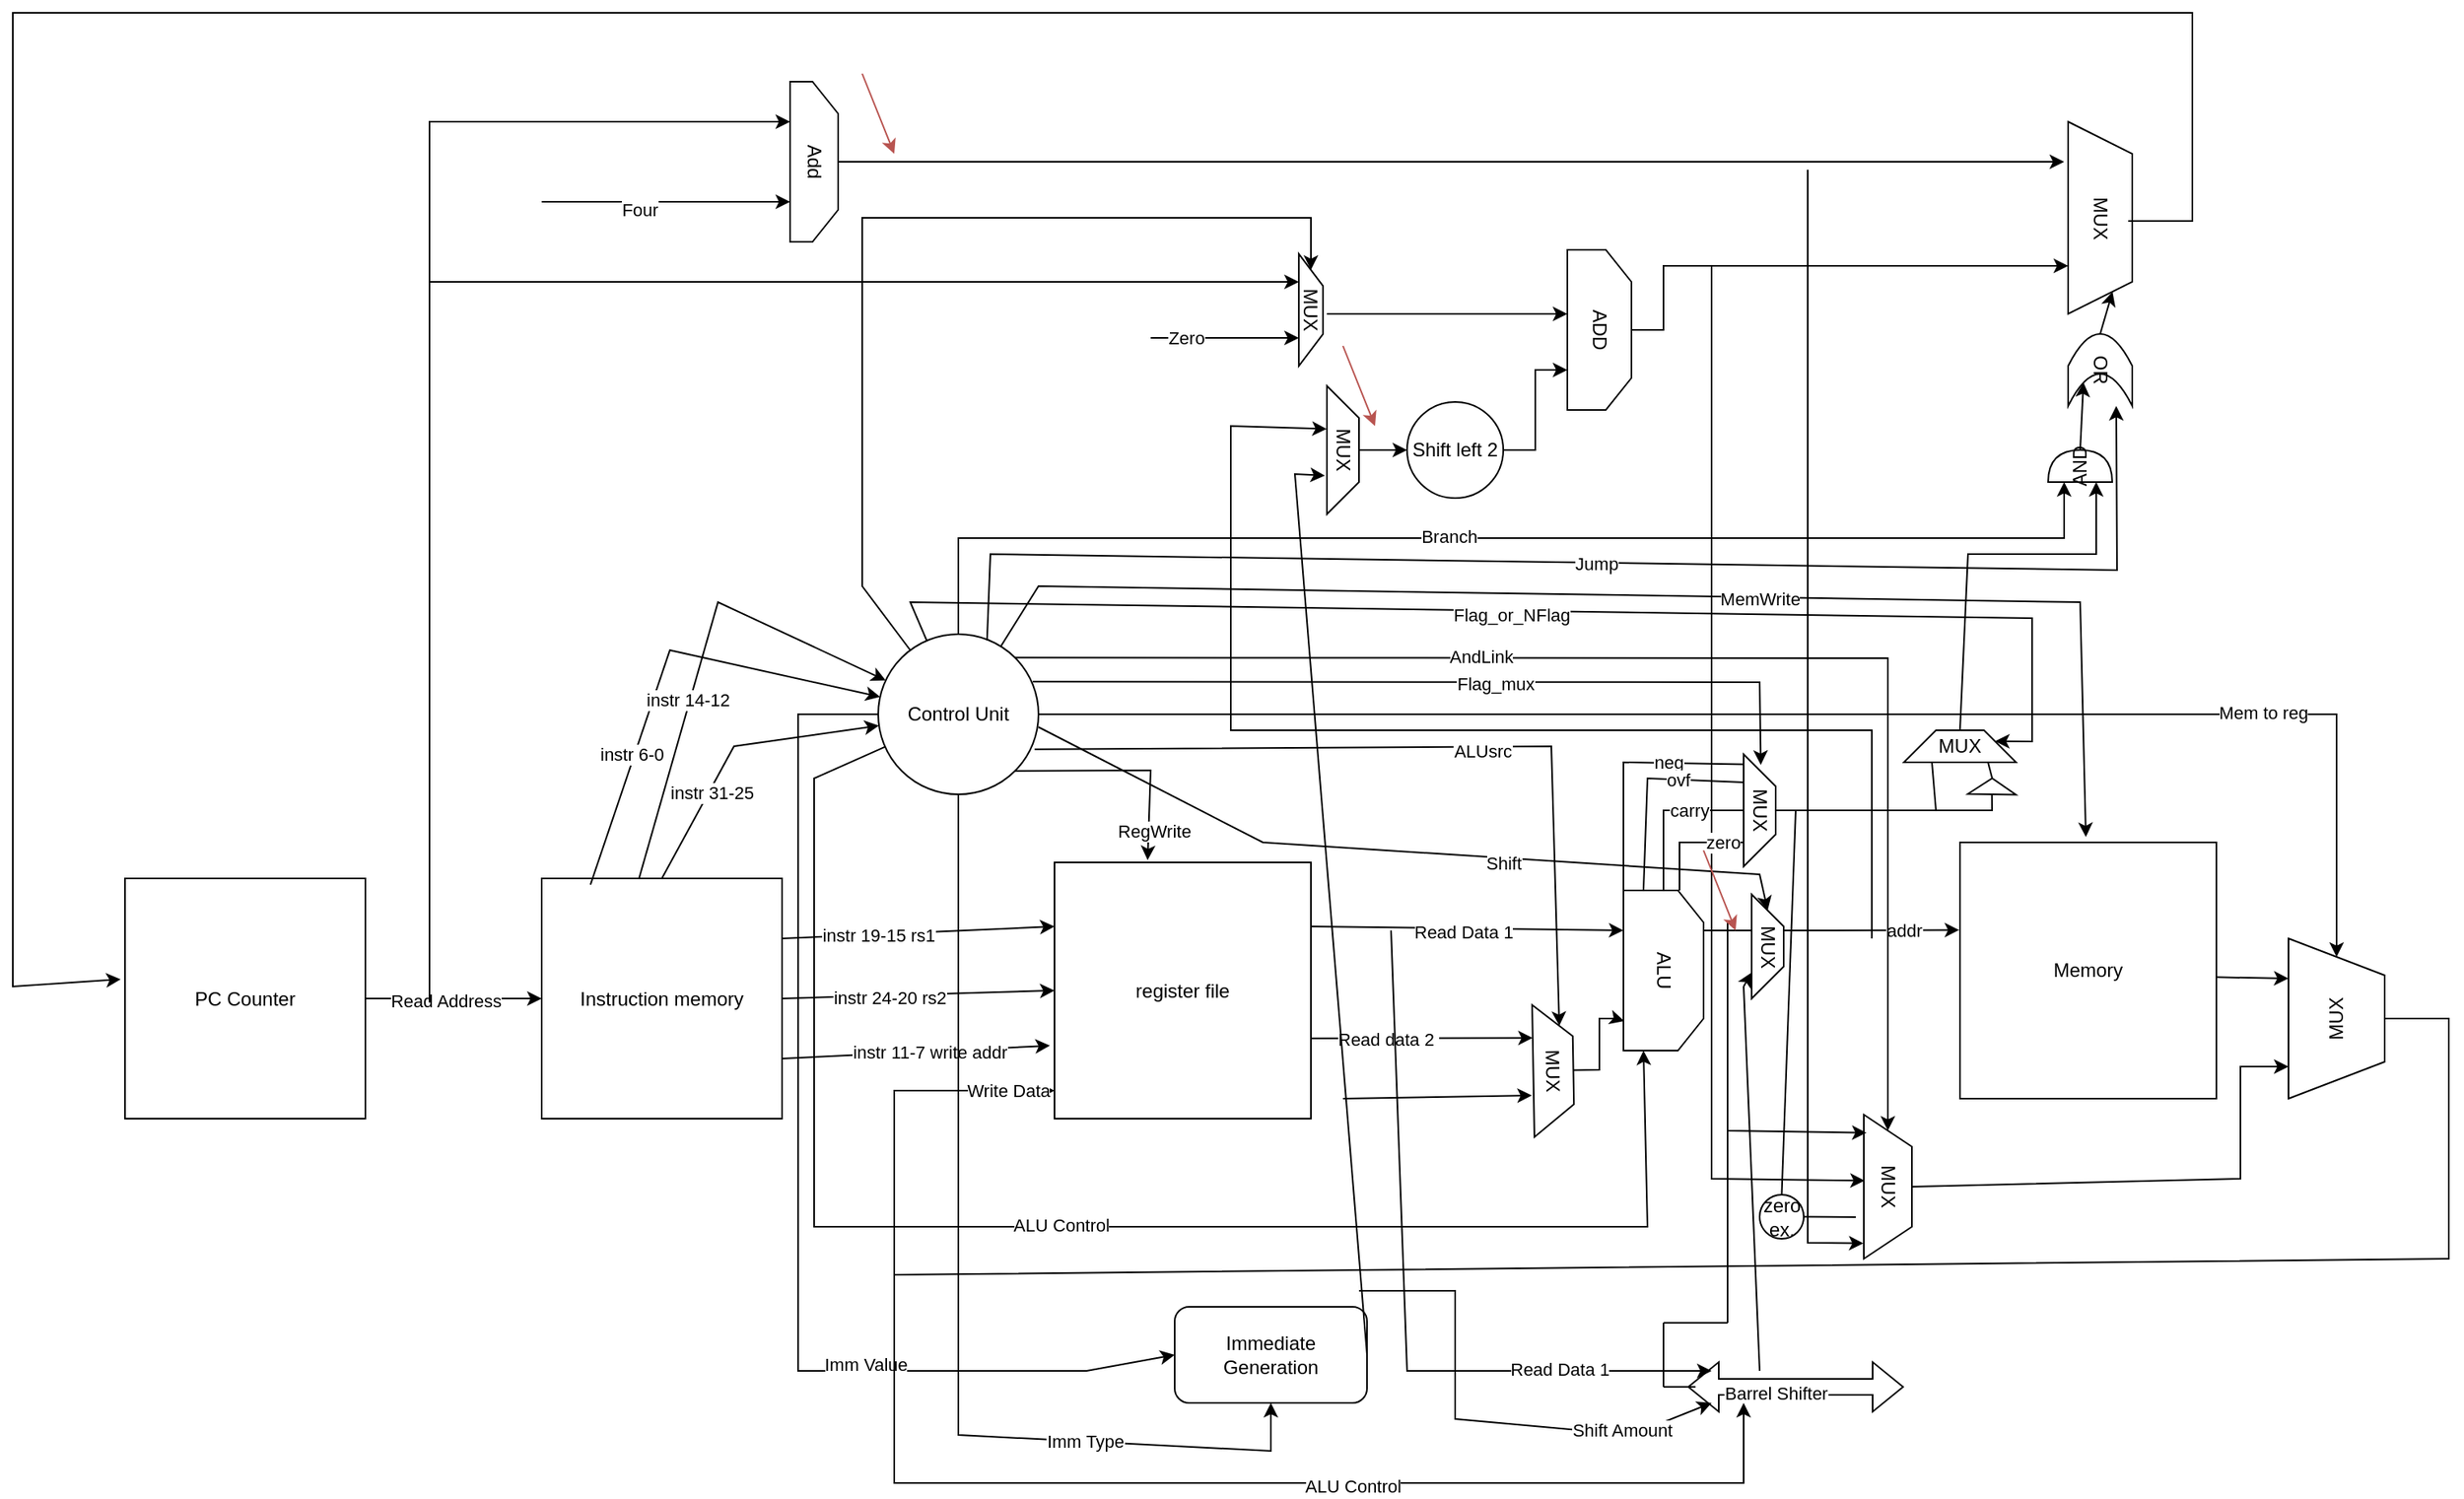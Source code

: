 <mxfile version="28.2.8">
  <diagram name="Page-1" id="te4aUZOEEPFze4JIi7ma">
    <mxGraphModel dx="2528" dy="2140" grid="1" gridSize="10" guides="1" tooltips="1" connect="1" arrows="1" fold="1" page="1" pageScale="1" pageWidth="850" pageHeight="1100" math="0" shadow="0">
      <root>
        <mxCell id="0" />
        <mxCell id="1" parent="0" />
        <mxCell id="s63nXcEosUA50-HRSg_n-1" value="register file" style="whiteSpace=wrap;html=1;aspect=fixed;" parent="1" vertex="1">
          <mxGeometry x="300" y="272.5" width="160" height="160" as="geometry" />
        </mxCell>
        <mxCell id="s63nXcEosUA50-HRSg_n-2" style="edgeStyle=orthogonalEdgeStyle;rounded=0;orthogonalLoop=1;jettySize=auto;html=1;exitX=1;exitY=0.5;exitDx=0;exitDy=0;entryX=0;entryY=0.5;entryDx=0;entryDy=0;" parent="1" source="s63nXcEosUA50-HRSg_n-4" target="s63nXcEosUA50-HRSg_n-14" edge="1">
          <mxGeometry relative="1" as="geometry" />
        </mxCell>
        <mxCell id="s63nXcEosUA50-HRSg_n-3" value="Read Address" style="edgeLabel;html=1;align=center;verticalAlign=middle;resizable=0;points=[];" parent="s63nXcEosUA50-HRSg_n-2" vertex="1" connectable="0">
          <mxGeometry x="-0.092" y="-1" relative="1" as="geometry">
            <mxPoint as="offset" />
          </mxGeometry>
        </mxCell>
        <mxCell id="s63nXcEosUA50-HRSg_n-4" value="PC Counter" style="whiteSpace=wrap;html=1;aspect=fixed;" parent="1" vertex="1">
          <mxGeometry x="-280" y="282.5" width="150" height="150" as="geometry" />
        </mxCell>
        <mxCell id="s63nXcEosUA50-HRSg_n-5" value="Memory" style="whiteSpace=wrap;html=1;aspect=fixed;" parent="1" vertex="1">
          <mxGeometry x="865" y="260" width="160" height="160" as="geometry" />
        </mxCell>
        <mxCell id="s63nXcEosUA50-HRSg_n-6" style="edgeStyle=orthogonalEdgeStyle;rounded=0;orthogonalLoop=1;jettySize=auto;html=1;entryX=-0.003;entryY=0.342;entryDx=0;entryDy=0;exitX=0.25;exitY=0;exitDx=0;exitDy=0;entryPerimeter=0;" parent="1" source="s63nXcEosUA50-HRSg_n-8" target="s63nXcEosUA50-HRSg_n-5" edge="1">
          <mxGeometry relative="1" as="geometry" />
        </mxCell>
        <mxCell id="s63nXcEosUA50-HRSg_n-7" value="addr" style="edgeLabel;html=1;align=center;verticalAlign=middle;resizable=0;points=[];" parent="s63nXcEosUA50-HRSg_n-6" vertex="1" connectable="0">
          <mxGeometry x="-0.025" y="-3" relative="1" as="geometry">
            <mxPoint x="47" y="-3" as="offset" />
          </mxGeometry>
        </mxCell>
        <mxCell id="s63nXcEosUA50-HRSg_n-8" value="ALU" style="shape=loopLimit;whiteSpace=wrap;html=1;rotation=90;" parent="1" vertex="1">
          <mxGeometry x="630" y="315" width="100" height="50" as="geometry" />
        </mxCell>
        <mxCell id="s63nXcEosUA50-HRSg_n-9" value="Immediate Generation" style="rounded=1;whiteSpace=wrap;html=1;" parent="1" vertex="1">
          <mxGeometry x="375" y="550" width="120" height="60" as="geometry" />
        </mxCell>
        <mxCell id="s63nXcEosUA50-HRSg_n-10" value="MUX" style="verticalLabelPosition=middle;verticalAlign=middle;html=1;shape=trapezoid;perimeter=trapezoidPerimeter;whiteSpace=wrap;size=0.23;arcSize=10;flipV=1;labelPosition=center;align=center;rotation=-90;" parent="1" vertex="1">
          <mxGeometry x="1050" y="340" width="100" height="60" as="geometry" />
        </mxCell>
        <mxCell id="s63nXcEosUA50-HRSg_n-11" value="" style="endArrow=classic;html=1;rounded=0;exitX=0.998;exitY=0.526;exitDx=0;exitDy=0;exitPerimeter=0;entryX=0.75;entryY=0;entryDx=0;entryDy=0;" parent="1" source="s63nXcEosUA50-HRSg_n-5" target="s63nXcEosUA50-HRSg_n-10" edge="1">
          <mxGeometry width="50" height="50" relative="1" as="geometry">
            <mxPoint x="400" y="480" as="sourcePoint" />
            <mxPoint x="1050" y="353" as="targetPoint" />
          </mxGeometry>
        </mxCell>
        <mxCell id="s63nXcEosUA50-HRSg_n-12" value="" style="endArrow=classic;html=1;rounded=0;" parent="1" source="s63nXcEosUA50-HRSg_n-32" target="s63nXcEosUA50-HRSg_n-10" edge="1">
          <mxGeometry width="50" height="50" relative="1" as="geometry">
            <mxPoint x="850" y="210" as="sourcePoint" />
            <mxPoint x="1110" y="210" as="targetPoint" />
            <Array as="points">
              <mxPoint x="1100" y="180" />
            </Array>
          </mxGeometry>
        </mxCell>
        <mxCell id="s63nXcEosUA50-HRSg_n-13" value="Mem to reg" style="edgeLabel;html=1;align=center;verticalAlign=middle;resizable=0;points=[];" parent="s63nXcEosUA50-HRSg_n-12" vertex="1" connectable="0">
          <mxGeometry x="0.589" y="1" relative="1" as="geometry">
            <mxPoint as="offset" />
          </mxGeometry>
        </mxCell>
        <mxCell id="s63nXcEosUA50-HRSg_n-14" value="Instruction memory" style="whiteSpace=wrap;html=1;aspect=fixed;" parent="1" vertex="1">
          <mxGeometry x="-20" y="282.5" width="150" height="150" as="geometry" />
        </mxCell>
        <mxCell id="s63nXcEosUA50-HRSg_n-15" value="" style="endArrow=classic;html=1;rounded=0;exitX=1;exitY=0.25;exitDx=0;exitDy=0;entryX=0;entryY=0.25;entryDx=0;entryDy=0;" parent="1" source="s63nXcEosUA50-HRSg_n-14" target="s63nXcEosUA50-HRSg_n-1" edge="1">
          <mxGeometry width="50" height="50" relative="1" as="geometry">
            <mxPoint x="400" y="480" as="sourcePoint" />
            <mxPoint x="450" y="430" as="targetPoint" />
          </mxGeometry>
        </mxCell>
        <mxCell id="s63nXcEosUA50-HRSg_n-16" value="instr 19-15 rs1" style="edgeLabel;html=1;align=center;verticalAlign=middle;resizable=0;points=[];" parent="s63nXcEosUA50-HRSg_n-15" vertex="1" connectable="0">
          <mxGeometry x="-0.3" relative="1" as="geometry">
            <mxPoint as="offset" />
          </mxGeometry>
        </mxCell>
        <mxCell id="s63nXcEosUA50-HRSg_n-17" value="" style="endArrow=classic;html=1;rounded=0;exitX=1;exitY=0.5;exitDx=0;exitDy=0;entryX=0;entryY=0.5;entryDx=0;entryDy=0;" parent="1" source="s63nXcEosUA50-HRSg_n-14" target="s63nXcEosUA50-HRSg_n-1" edge="1">
          <mxGeometry width="50" height="50" relative="1" as="geometry">
            <mxPoint x="400" y="480" as="sourcePoint" />
            <mxPoint x="450" y="430" as="targetPoint" />
          </mxGeometry>
        </mxCell>
        <mxCell id="s63nXcEosUA50-HRSg_n-18" value="instr 24-20 rs2" style="edgeLabel;html=1;align=center;verticalAlign=middle;resizable=0;points=[];" parent="s63nXcEosUA50-HRSg_n-17" vertex="1" connectable="0">
          <mxGeometry x="-0.21" y="-1" relative="1" as="geometry">
            <mxPoint as="offset" />
          </mxGeometry>
        </mxCell>
        <mxCell id="s63nXcEosUA50-HRSg_n-19" value="" style="endArrow=classic;html=1;rounded=0;exitX=0.5;exitY=0;exitDx=0;exitDy=0;" parent="1" source="s63nXcEosUA50-HRSg_n-23" edge="1">
          <mxGeometry width="50" height="50" relative="1" as="geometry">
            <mxPoint x="100" y="-40" as="sourcePoint" />
            <mxPoint x="930" y="-165" as="targetPoint" />
          </mxGeometry>
        </mxCell>
        <mxCell id="s63nXcEosUA50-HRSg_n-20" value="" style="endArrow=classic;html=1;rounded=0;entryX=0.75;entryY=1;entryDx=0;entryDy=0;" parent="1" target="s63nXcEosUA50-HRSg_n-23" edge="1">
          <mxGeometry width="50" height="50" relative="1" as="geometry">
            <mxPoint x="-20" y="-140" as="sourcePoint" />
            <mxPoint x="40" y="-10" as="targetPoint" />
          </mxGeometry>
        </mxCell>
        <mxCell id="s63nXcEosUA50-HRSg_n-21" value="Four" style="edgeLabel;html=1;align=center;verticalAlign=middle;resizable=0;points=[];" parent="s63nXcEosUA50-HRSg_n-20" vertex="1" connectable="0">
          <mxGeometry x="-0.217" y="-5" relative="1" as="geometry">
            <mxPoint as="offset" />
          </mxGeometry>
        </mxCell>
        <mxCell id="s63nXcEosUA50-HRSg_n-22" value="" style="endArrow=classic;html=1;rounded=0;entryX=0.25;entryY=1;entryDx=0;entryDy=0;" parent="1" target="s63nXcEosUA50-HRSg_n-23" edge="1">
          <mxGeometry width="50" height="50" relative="1" as="geometry">
            <mxPoint x="-90" y="360" as="sourcePoint" />
            <mxPoint x="40" y="-70" as="targetPoint" />
            <Array as="points">
              <mxPoint x="-90" y="-190" />
            </Array>
          </mxGeometry>
        </mxCell>
        <mxCell id="s63nXcEosUA50-HRSg_n-23" value="Add" style="shape=loopLimit;whiteSpace=wrap;html=1;rotation=90;" parent="1" vertex="1">
          <mxGeometry x="100" y="-180" width="100" height="30" as="geometry" />
        </mxCell>
        <mxCell id="s63nXcEosUA50-HRSg_n-24" value="MUX" style="shape=trapezoid;perimeter=trapezoidPerimeter;whiteSpace=wrap;html=1;fixedSize=1;rotation=90;" parent="1" vertex="1">
          <mxGeometry x="892.5" y="-150" width="120" height="40" as="geometry" />
        </mxCell>
        <mxCell id="s63nXcEosUA50-HRSg_n-25" value="" style="endArrow=classic;html=1;rounded=0;entryX=0.25;entryY=1;entryDx=0;entryDy=0;" parent="1" target="s63nXcEosUA50-HRSg_n-69" edge="1">
          <mxGeometry width="50" height="50" relative="1" as="geometry">
            <mxPoint x="-90" y="-90" as="sourcePoint" />
            <mxPoint x="540" y="70" as="targetPoint" />
          </mxGeometry>
        </mxCell>
        <mxCell id="s63nXcEosUA50-HRSg_n-26" value="ADD" style="shape=loopLimit;whiteSpace=wrap;html=1;rotation=90;" parent="1" vertex="1">
          <mxGeometry x="590" y="-80" width="100" height="40" as="geometry" />
        </mxCell>
        <mxCell id="s63nXcEosUA50-HRSg_n-27" value="" style="endArrow=classic;html=1;rounded=0;exitX=0.5;exitY=0;exitDx=0;exitDy=0;entryX=0.75;entryY=1;entryDx=0;entryDy=0;" parent="1" source="s63nXcEosUA50-HRSg_n-26" target="s63nXcEosUA50-HRSg_n-24" edge="1">
          <mxGeometry width="50" height="50" relative="1" as="geometry">
            <mxPoint x="230" y="160" as="sourcePoint" />
            <mxPoint x="800" y="10" as="targetPoint" />
            <Array as="points">
              <mxPoint x="680" y="-60" />
              <mxPoint x="680" y="-100" />
            </Array>
          </mxGeometry>
        </mxCell>
        <mxCell id="s63nXcEosUA50-HRSg_n-28" value="" style="endArrow=classic;html=1;rounded=0;entryX=-0.018;entryY=0.42;entryDx=0;entryDy=0;entryPerimeter=0;" parent="1" target="s63nXcEosUA50-HRSg_n-4" edge="1">
          <mxGeometry width="50" height="50" relative="1" as="geometry">
            <mxPoint x="970" y="-128" as="sourcePoint" />
            <mxPoint x="-260" y="249.5" as="targetPoint" />
            <Array as="points">
              <mxPoint x="1010" y="-128" />
              <mxPoint x="1010" y="-258" />
              <mxPoint x="-350" y="-258" />
              <mxPoint x="-350" y="350" />
            </Array>
          </mxGeometry>
        </mxCell>
        <mxCell id="s63nXcEosUA50-HRSg_n-29" value="Shift left 2" style="ellipse;whiteSpace=wrap;html=1;aspect=fixed;" parent="1" vertex="1">
          <mxGeometry x="520" y="-15" width="60" height="60" as="geometry" />
        </mxCell>
        <mxCell id="s63nXcEosUA50-HRSg_n-30" value="" style="endArrow=classic;html=1;rounded=0;exitX=1;exitY=0.5;exitDx=0;exitDy=0;entryX=0.75;entryY=1;entryDx=0;entryDy=0;" parent="1" source="s63nXcEosUA50-HRSg_n-29" target="s63nXcEosUA50-HRSg_n-26" edge="1">
          <mxGeometry width="50" height="50" relative="1" as="geometry">
            <mxPoint x="230" y="160" as="sourcePoint" />
            <mxPoint x="280" y="110" as="targetPoint" />
            <Array as="points">
              <mxPoint x="600" y="15" />
              <mxPoint x="600" y="-35" />
            </Array>
          </mxGeometry>
        </mxCell>
        <mxCell id="s63nXcEosUA50-HRSg_n-31" value="" style="endArrow=classic;html=1;rounded=0;exitX=1;exitY=0.5;exitDx=0;exitDy=0;exitPerimeter=0;entryX=0.673;entryY=0.761;entryDx=0;entryDy=0;entryPerimeter=0;" parent="1" source="s63nXcEosUA50-HRSg_n-62" target="s63nXcEosUA50-HRSg_n-55" edge="1">
          <mxGeometry width="50" height="50" relative="1" as="geometry">
            <mxPoint x="780" y="140.2" as="sourcePoint" />
            <mxPoint x="819" y="92" as="targetPoint" />
            <Array as="points" />
          </mxGeometry>
        </mxCell>
        <mxCell id="s63nXcEosUA50-HRSg_n-32" value="Control Unit" style="ellipse;whiteSpace=wrap;html=1;aspect=fixed;" parent="1" vertex="1">
          <mxGeometry x="190" y="130" width="100" height="100" as="geometry" />
        </mxCell>
        <mxCell id="s63nXcEosUA50-HRSg_n-33" value="" style="endArrow=classic;html=1;rounded=0;exitX=1;exitY=1;exitDx=0;exitDy=0;entryX=0.363;entryY=-0.009;entryDx=0;entryDy=0;entryPerimeter=0;" parent="1" source="s63nXcEosUA50-HRSg_n-32" target="s63nXcEosUA50-HRSg_n-1" edge="1">
          <mxGeometry width="50" height="50" relative="1" as="geometry">
            <mxPoint x="230" y="160" as="sourcePoint" />
            <mxPoint x="430" y="195" as="targetPoint" />
            <Array as="points">
              <mxPoint x="360" y="215" />
            </Array>
          </mxGeometry>
        </mxCell>
        <mxCell id="s63nXcEosUA50-HRSg_n-34" value="RegWrite" style="edgeLabel;html=1;align=center;verticalAlign=middle;resizable=0;points=[];" parent="s63nXcEosUA50-HRSg_n-33" vertex="1" connectable="0">
          <mxGeometry x="0.739" y="3" relative="1" as="geometry">
            <mxPoint as="offset" />
          </mxGeometry>
        </mxCell>
        <mxCell id="s63nXcEosUA50-HRSg_n-35" value="MUX" style="shape=trapezoid;perimeter=trapezoidPerimeter;whiteSpace=wrap;html=1;fixedSize=1;rotation=89;" parent="1" vertex="1">
          <mxGeometry x="570" y="390" width="82.5" height="25" as="geometry" />
        </mxCell>
        <mxCell id="s63nXcEosUA50-HRSg_n-36" value="" style="endArrow=classic;html=1;rounded=0;exitX=1;exitY=0.25;exitDx=0;exitDy=0;entryX=0.25;entryY=1;entryDx=0;entryDy=0;" parent="1" source="s63nXcEosUA50-HRSg_n-1" target="s63nXcEosUA50-HRSg_n-8" edge="1">
          <mxGeometry width="50" height="50" relative="1" as="geometry">
            <mxPoint x="450" y="350" as="sourcePoint" />
            <mxPoint x="500" y="300" as="targetPoint" />
          </mxGeometry>
        </mxCell>
        <mxCell id="s63nXcEosUA50-HRSg_n-37" value="Read Data 1" style="edgeLabel;html=1;align=center;verticalAlign=middle;resizable=0;points=[];" parent="s63nXcEosUA50-HRSg_n-36" vertex="1" connectable="0">
          <mxGeometry x="-0.027" y="-2" relative="1" as="geometry">
            <mxPoint as="offset" />
          </mxGeometry>
        </mxCell>
        <mxCell id="s63nXcEosUA50-HRSg_n-38" value="" style="endArrow=classic;html=1;rounded=0;exitX=0.999;exitY=0.687;exitDx=0;exitDy=0;exitPerimeter=0;entryX=0.25;entryY=1;entryDx=0;entryDy=0;" parent="1" source="s63nXcEosUA50-HRSg_n-1" target="s63nXcEosUA50-HRSg_n-35" edge="1">
          <mxGeometry width="50" height="50" relative="1" as="geometry">
            <mxPoint x="450" y="350" as="sourcePoint" />
            <mxPoint x="500" y="300" as="targetPoint" />
          </mxGeometry>
        </mxCell>
        <mxCell id="s63nXcEosUA50-HRSg_n-39" value="Read data 2&amp;nbsp;" style="edgeLabel;html=1;align=center;verticalAlign=middle;resizable=0;points=[];" parent="s63nXcEosUA50-HRSg_n-38" vertex="1" connectable="0">
          <mxGeometry x="-0.309" relative="1" as="geometry">
            <mxPoint as="offset" />
          </mxGeometry>
        </mxCell>
        <mxCell id="s63nXcEosUA50-HRSg_n-40" value="" style="endArrow=classic;html=1;rounded=0;exitX=1;exitY=0.75;exitDx=0;exitDy=0;entryX=-0.018;entryY=0.715;entryDx=0;entryDy=0;entryPerimeter=0;" parent="1" source="s63nXcEosUA50-HRSg_n-14" target="s63nXcEosUA50-HRSg_n-1" edge="1">
          <mxGeometry width="50" height="50" relative="1" as="geometry">
            <mxPoint x="230" y="410" as="sourcePoint" />
            <mxPoint x="280" y="360" as="targetPoint" />
          </mxGeometry>
        </mxCell>
        <mxCell id="s63nXcEosUA50-HRSg_n-41" value="instr 11-7 write addr" style="edgeLabel;html=1;align=center;verticalAlign=middle;resizable=0;points=[];" parent="s63nXcEosUA50-HRSg_n-40" vertex="1" connectable="0">
          <mxGeometry x="0.093" relative="1" as="geometry">
            <mxPoint as="offset" />
          </mxGeometry>
        </mxCell>
        <mxCell id="s63nXcEosUA50-HRSg_n-42" value="" style="endArrow=classic;html=1;rounded=0;exitX=0.5;exitY=1;exitDx=0;exitDy=0;entryX=0;entryY=0.891;entryDx=0;entryDy=0;entryPerimeter=0;" parent="1" source="s63nXcEosUA50-HRSg_n-10" target="s63nXcEosUA50-HRSg_n-1" edge="1">
          <mxGeometry width="50" height="50" relative="1" as="geometry">
            <mxPoint x="1080" y="410" as="sourcePoint" />
            <mxPoint x="280" y="420" as="targetPoint" />
            <Array as="points">
              <mxPoint x="1170" y="370" />
              <mxPoint x="1170" y="520" />
              <mxPoint x="200" y="530" />
              <mxPoint x="200" y="415" />
            </Array>
          </mxGeometry>
        </mxCell>
        <mxCell id="s63nXcEosUA50-HRSg_n-43" value="Write Data" style="edgeLabel;html=1;align=center;verticalAlign=middle;resizable=0;points=[];" parent="s63nXcEosUA50-HRSg_n-42" vertex="1" connectable="0">
          <mxGeometry x="0.957" relative="1" as="geometry">
            <mxPoint as="offset" />
          </mxGeometry>
        </mxCell>
        <mxCell id="s63nXcEosUA50-HRSg_n-44" value="" style="endArrow=classic;html=1;rounded=0;exitX=0;exitY=0.5;exitDx=0;exitDy=0;entryX=0;entryY=0.5;entryDx=0;entryDy=0;" parent="1" source="s63nXcEosUA50-HRSg_n-32" target="s63nXcEosUA50-HRSg_n-9" edge="1">
          <mxGeometry width="50" height="50" relative="1" as="geometry">
            <mxPoint x="380" y="340" as="sourcePoint" />
            <mxPoint x="260" y="590" as="targetPoint" />
            <Array as="points">
              <mxPoint x="140" y="180" />
              <mxPoint x="140" y="480" />
              <mxPoint x="140" y="590" />
              <mxPoint x="320" y="590" />
            </Array>
          </mxGeometry>
        </mxCell>
        <mxCell id="s63nXcEosUA50-HRSg_n-45" value="Imm Value" style="edgeLabel;html=1;align=center;verticalAlign=middle;resizable=0;points=[];" parent="s63nXcEosUA50-HRSg_n-44" vertex="1" connectable="0">
          <mxGeometry x="0.441" y="4" relative="1" as="geometry">
            <mxPoint as="offset" />
          </mxGeometry>
        </mxCell>
        <mxCell id="s63nXcEosUA50-HRSg_n-46" value="MUX" style="shape=trapezoid;perimeter=trapezoidPerimeter;whiteSpace=wrap;html=1;fixedSize=1;rotation=90;" parent="1" vertex="1">
          <mxGeometry x="775" y="460" width="90" height="30" as="geometry" />
        </mxCell>
        <mxCell id="s63nXcEosUA50-HRSg_n-47" value="" style="endArrow=classic;html=1;rounded=0;entryX=0.126;entryY=0.943;entryDx=0;entryDy=0;entryPerimeter=0;" parent="1" target="s63nXcEosUA50-HRSg_n-46" edge="1">
          <mxGeometry width="50" height="50" relative="1" as="geometry">
            <mxPoint x="720" y="310" as="sourcePoint" />
            <mxPoint x="800" y="440" as="targetPoint" />
            <Array as="points">
              <mxPoint x="720" y="440" />
            </Array>
          </mxGeometry>
        </mxCell>
        <mxCell id="s63nXcEosUA50-HRSg_n-48" value="" style="endArrow=classic;html=1;rounded=0;entryX=0.458;entryY=0.98;entryDx=0;entryDy=0;entryPerimeter=0;" parent="1" target="s63nXcEosUA50-HRSg_n-46" edge="1">
          <mxGeometry width="50" height="50" relative="1" as="geometry">
            <mxPoint x="710" y="-100" as="sourcePoint" />
            <mxPoint x="800" y="470" as="targetPoint" />
            <Array as="points">
              <mxPoint x="710" y="470" />
            </Array>
          </mxGeometry>
        </mxCell>
        <mxCell id="s63nXcEosUA50-HRSg_n-49" value="" style="endArrow=none;html=1;rounded=0;exitX=0;exitY=1;exitDx=0;exitDy=0;entryX=0.089;entryY=1.01;entryDx=0;entryDy=0;entryPerimeter=0;" parent="1" source="s63nXcEosUA50-HRSg_n-8" target="s63nXcEosUA50-HRSg_n-57" edge="1">
          <mxGeometry width="50" height="50" relative="1" as="geometry">
            <mxPoint x="780" y="270" as="sourcePoint" />
            <mxPoint x="720" y="230" as="targetPoint" />
            <Array as="points">
              <mxPoint x="655" y="210" />
            </Array>
          </mxGeometry>
        </mxCell>
        <mxCell id="s63nXcEosUA50-HRSg_n-50" value="neg" style="edgeLabel;html=1;align=center;verticalAlign=middle;resizable=0;points=[];" parent="s63nXcEosUA50-HRSg_n-49" vertex="1" connectable="0">
          <mxGeometry x="0.396" y="1" relative="1" as="geometry">
            <mxPoint as="offset" />
          </mxGeometry>
        </mxCell>
        <mxCell id="s63nXcEosUA50-HRSg_n-51" value="" style="endArrow=none;html=1;rounded=0;exitX=0;exitY=0.75;exitDx=0;exitDy=0;entryX=0.25;entryY=1;entryDx=0;entryDy=0;" parent="1" source="s63nXcEosUA50-HRSg_n-8" target="s63nXcEosUA50-HRSg_n-57" edge="1">
          <mxGeometry width="50" height="50" relative="1" as="geometry">
            <mxPoint x="780" y="270" as="sourcePoint" />
            <mxPoint x="720" y="240" as="targetPoint" />
            <Array as="points">
              <mxPoint x="670" y="220" />
            </Array>
          </mxGeometry>
        </mxCell>
        <mxCell id="s63nXcEosUA50-HRSg_n-52" value="ovf" style="edgeLabel;html=1;align=center;verticalAlign=middle;resizable=0;points=[];" parent="s63nXcEosUA50-HRSg_n-51" vertex="1" connectable="0">
          <mxGeometry x="0.372" relative="1" as="geometry">
            <mxPoint as="offset" />
          </mxGeometry>
        </mxCell>
        <mxCell id="s63nXcEosUA50-HRSg_n-53" value="" style="endArrow=none;html=1;rounded=0;exitX=0;exitY=0.3;exitDx=0;exitDy=0;exitPerimeter=0;" parent="1" source="s63nXcEosUA50-HRSg_n-8" edge="1">
          <mxGeometry width="50" height="50" relative="1" as="geometry">
            <mxPoint x="780" y="270" as="sourcePoint" />
            <mxPoint x="690" y="260" as="targetPoint" />
            <Array as="points">
              <mxPoint x="690" y="260" />
              <mxPoint x="730" y="260" />
            </Array>
          </mxGeometry>
        </mxCell>
        <mxCell id="s63nXcEosUA50-HRSg_n-54" value="zero" style="edgeLabel;html=1;align=center;verticalAlign=middle;resizable=0;points=[];" parent="s63nXcEosUA50-HRSg_n-53" vertex="1" connectable="0">
          <mxGeometry x="0.513" relative="1" as="geometry">
            <mxPoint as="offset" />
          </mxGeometry>
        </mxCell>
        <mxCell id="s63nXcEosUA50-HRSg_n-55" value="OR" style="shape=dataStorage;whiteSpace=wrap;html=1;fixedSize=1;rotation=90;" parent="1" vertex="1">
          <mxGeometry x="930" y="-55" width="45" height="40" as="geometry" />
        </mxCell>
        <mxCell id="s63nXcEosUA50-HRSg_n-56" value="" style="endArrow=classic;html=1;rounded=0;exitX=0;exitY=0.5;exitDx=0;exitDy=0;entryX=1;entryY=0.25;entryDx=0;entryDy=0;" parent="1" source="s63nXcEosUA50-HRSg_n-55" target="s63nXcEosUA50-HRSg_n-24" edge="1">
          <mxGeometry width="50" height="50" relative="1" as="geometry">
            <mxPoint x="720" y="270" as="sourcePoint" />
            <mxPoint x="770" y="220" as="targetPoint" />
          </mxGeometry>
        </mxCell>
        <mxCell id="s63nXcEosUA50-HRSg_n-57" value="MUX" style="shape=trapezoid;perimeter=trapezoidPerimeter;whiteSpace=wrap;html=1;fixedSize=1;rotation=90;" parent="1" vertex="1">
          <mxGeometry x="705" y="230" width="70" height="20" as="geometry" />
        </mxCell>
        <mxCell id="s63nXcEosUA50-HRSg_n-58" value="" style="endArrow=none;html=1;rounded=0;exitX=0;exitY=0.5;exitDx=0;exitDy=0;" parent="1" source="s63nXcEosUA50-HRSg_n-8" edge="1">
          <mxGeometry width="50" height="50" relative="1" as="geometry">
            <mxPoint x="710" y="360" as="sourcePoint" />
            <mxPoint x="680" y="240" as="targetPoint" />
            <Array as="points">
              <mxPoint x="680" y="250" />
              <mxPoint x="680" y="240" />
              <mxPoint x="730" y="240" />
            </Array>
          </mxGeometry>
        </mxCell>
        <mxCell id="s63nXcEosUA50-HRSg_n-59" value="carry" style="edgeLabel;html=1;align=center;verticalAlign=middle;resizable=0;points=[];" parent="s63nXcEosUA50-HRSg_n-58" vertex="1" connectable="0">
          <mxGeometry x="0.787" relative="1" as="geometry">
            <mxPoint as="offset" />
          </mxGeometry>
        </mxCell>
        <mxCell id="s63nXcEosUA50-HRSg_n-61" value="" style="endArrow=classic;html=1;rounded=0;entryX=0.893;entryY=1.007;entryDx=0;entryDy=0;entryPerimeter=0;" parent="1" target="s63nXcEosUA50-HRSg_n-46" edge="1">
          <mxGeometry width="50" height="50" relative="1" as="geometry">
            <mxPoint x="770" y="-160" as="sourcePoint" />
            <mxPoint x="770" y="510.4" as="targetPoint" />
            <Array as="points">
              <mxPoint x="770" y="110" />
              <mxPoint x="770" y="510" />
            </Array>
          </mxGeometry>
        </mxCell>
        <mxCell id="s63nXcEosUA50-HRSg_n-62" value="AND" style="shape=or;whiteSpace=wrap;html=1;rotation=-90;" parent="1" vertex="1">
          <mxGeometry x="930" y="5" width="20" height="40" as="geometry" />
        </mxCell>
        <mxCell id="s63nXcEosUA50-HRSg_n-63" value="MUX" style="shape=trapezoid;perimeter=trapezoidPerimeter;whiteSpace=wrap;html=1;fixedSize=1;rotation=90;" parent="1" vertex="1">
          <mxGeometry x="440" y="5" width="80" height="20" as="geometry" />
        </mxCell>
        <mxCell id="s63nXcEosUA50-HRSg_n-64" value="" style="endArrow=classic;html=1;rounded=0;exitX=0.5;exitY=0;exitDx=0;exitDy=0;entryX=0;entryY=0.5;entryDx=0;entryDy=0;" parent="1" source="s63nXcEosUA50-HRSg_n-63" target="s63nXcEosUA50-HRSg_n-29" edge="1">
          <mxGeometry width="50" height="50" relative="1" as="geometry">
            <mxPoint x="180" y="370" as="sourcePoint" />
            <mxPoint x="230" y="320" as="targetPoint" />
          </mxGeometry>
        </mxCell>
        <mxCell id="s63nXcEosUA50-HRSg_n-65" value="" style="endArrow=classic;html=1;rounded=0;exitX=1;exitY=0.5;exitDx=0;exitDy=0;entryX=0.7;entryY=1.064;entryDx=0;entryDy=0;entryPerimeter=0;" parent="1" source="s63nXcEosUA50-HRSg_n-9" target="s63nXcEosUA50-HRSg_n-63" edge="1">
          <mxGeometry width="50" height="50" relative="1" as="geometry">
            <mxPoint x="180" y="370" as="sourcePoint" />
            <mxPoint x="460" y="120" as="targetPoint" />
            <Array as="points">
              <mxPoint x="450" y="30" />
            </Array>
          </mxGeometry>
        </mxCell>
        <mxCell id="s63nXcEosUA50-HRSg_n-66" value="" style="endArrow=classic;html=1;rounded=0;entryX=0.685;entryY=1.047;entryDx=0;entryDy=0;entryPerimeter=0;" parent="1" target="s63nXcEosUA50-HRSg_n-35" edge="1">
          <mxGeometry width="50" height="50" relative="1" as="geometry">
            <mxPoint x="480" y="420" as="sourcePoint" />
            <mxPoint x="230" y="320" as="targetPoint" />
          </mxGeometry>
        </mxCell>
        <mxCell id="s63nXcEosUA50-HRSg_n-67" value="" style="endArrow=classic;html=1;rounded=0;exitX=0.5;exitY=0;exitDx=0;exitDy=0;entryX=0.816;entryY=0.989;entryDx=0;entryDy=0;entryPerimeter=0;" parent="1" source="s63nXcEosUA50-HRSg_n-35" target="s63nXcEosUA50-HRSg_n-8" edge="1">
          <mxGeometry width="50" height="50" relative="1" as="geometry">
            <mxPoint x="180" y="370" as="sourcePoint" />
            <mxPoint x="640" y="370" as="targetPoint" />
            <Array as="points">
              <mxPoint x="640" y="402" />
              <mxPoint x="640" y="380" />
              <mxPoint x="640" y="370" />
              <mxPoint x="650" y="370" />
            </Array>
          </mxGeometry>
        </mxCell>
        <mxCell id="s63nXcEosUA50-HRSg_n-68" value="" style="endArrow=classic;html=1;rounded=0;entryX=0.336;entryY=1.007;entryDx=0;entryDy=0;entryPerimeter=0;" parent="1" target="s63nXcEosUA50-HRSg_n-63" edge="1">
          <mxGeometry width="50" height="50" relative="1" as="geometry">
            <mxPoint x="810" y="320" as="sourcePoint" />
            <mxPoint x="440" y="120" as="targetPoint" />
            <Array as="points">
              <mxPoint x="810" y="190" />
              <mxPoint x="410" y="190" />
              <mxPoint x="410" />
            </Array>
          </mxGeometry>
        </mxCell>
        <mxCell id="s63nXcEosUA50-HRSg_n-69" value="MUX" style="shape=trapezoid;perimeter=trapezoidPerimeter;whiteSpace=wrap;html=1;fixedSize=1;rotation=90;" parent="1" vertex="1">
          <mxGeometry x="425" y="-80" width="70" height="15.09" as="geometry" />
        </mxCell>
        <mxCell id="s63nXcEosUA50-HRSg_n-70" value="" style="endArrow=classic;html=1;rounded=0;entryX=0.75;entryY=1;entryDx=0;entryDy=0;" parent="1" target="s63nXcEosUA50-HRSg_n-69" edge="1">
          <mxGeometry width="50" height="50" relative="1" as="geometry">
            <mxPoint x="360" y="-55" as="sourcePoint" />
            <mxPoint x="210" y="190" as="targetPoint" />
          </mxGeometry>
        </mxCell>
        <mxCell id="s63nXcEosUA50-HRSg_n-71" value="Zero" style="edgeLabel;html=1;align=center;verticalAlign=middle;resizable=0;points=[];" parent="s63nXcEosUA50-HRSg_n-70" vertex="1" connectable="0">
          <mxGeometry x="-0.538" relative="1" as="geometry">
            <mxPoint as="offset" />
          </mxGeometry>
        </mxCell>
        <mxCell id="s63nXcEosUA50-HRSg_n-72" value="" style="endArrow=none;html=1;rounded=0;entryX=0.25;entryY=1;entryDx=0;entryDy=0;exitX=0.5;exitY=0;exitDx=0;exitDy=0;" parent="1" source="s63nXcEosUA50-HRSg_n-57" target="s63nXcEosUA50-HRSg_n-73" edge="1">
          <mxGeometry width="50" height="50" relative="1" as="geometry">
            <mxPoint x="760" y="240" as="sourcePoint" />
            <mxPoint x="840" y="220" as="targetPoint" />
            <Array as="points">
              <mxPoint x="850" y="240" />
            </Array>
          </mxGeometry>
        </mxCell>
        <mxCell id="s63nXcEosUA50-HRSg_n-73" value="MUX" style="shape=trapezoid;perimeter=trapezoidPerimeter;whiteSpace=wrap;html=1;fixedSize=1;" parent="1" vertex="1">
          <mxGeometry x="830" y="190" width="70" height="20" as="geometry" />
        </mxCell>
        <mxCell id="s63nXcEosUA50-HRSg_n-74" value="" style="triangle;whiteSpace=wrap;html=1;rotation=-89;" parent="1" vertex="1">
          <mxGeometry x="880" y="210" width="10" height="30" as="geometry" />
        </mxCell>
        <mxCell id="s63nXcEosUA50-HRSg_n-75" value="" style="endArrow=none;html=1;rounded=0;entryX=0;entryY=0.5;entryDx=0;entryDy=0;" parent="1" target="s63nXcEosUA50-HRSg_n-74" edge="1">
          <mxGeometry width="50" height="50" relative="1" as="geometry">
            <mxPoint x="850" y="240" as="sourcePoint" />
            <mxPoint x="880" y="240" as="targetPoint" />
            <Array as="points">
              <mxPoint x="885" y="240" />
            </Array>
          </mxGeometry>
        </mxCell>
        <mxCell id="s63nXcEosUA50-HRSg_n-76" value="" style="endArrow=none;html=1;rounded=0;exitX=1;exitY=0.5;exitDx=0;exitDy=0;entryX=0.75;entryY=1;entryDx=0;entryDy=0;" parent="1" source="s63nXcEosUA50-HRSg_n-74" target="s63nXcEosUA50-HRSg_n-73" edge="1">
          <mxGeometry width="50" height="50" relative="1" as="geometry">
            <mxPoint x="700" y="230" as="sourcePoint" />
            <mxPoint x="750" y="180" as="targetPoint" />
          </mxGeometry>
        </mxCell>
        <mxCell id="s63nXcEosUA50-HRSg_n-77" value="" style="endArrow=classic;html=1;rounded=0;exitX=0.5;exitY=0;exitDx=0;exitDy=0;entryX=0;entryY=0.75;entryDx=0;entryDy=0;entryPerimeter=0;" parent="1" source="s63nXcEosUA50-HRSg_n-73" target="s63nXcEosUA50-HRSg_n-62" edge="1">
          <mxGeometry width="50" height="50" relative="1" as="geometry">
            <mxPoint x="700" y="230" as="sourcePoint" />
            <mxPoint x="750" y="180" as="targetPoint" />
            <Array as="points">
              <mxPoint x="870" y="80" />
              <mxPoint x="950" y="80" />
            </Array>
          </mxGeometry>
        </mxCell>
        <mxCell id="s63nXcEosUA50-HRSg_n-78" value="" style="endArrow=classic;html=1;rounded=0;exitX=0.5;exitY=0;exitDx=0;exitDy=0;entryX=0.2;entryY=1;entryDx=0;entryDy=0;entryPerimeter=0;" parent="1" source="s63nXcEosUA50-HRSg_n-46" target="s63nXcEosUA50-HRSg_n-10" edge="1">
          <mxGeometry width="50" height="50" relative="1" as="geometry">
            <mxPoint x="730" y="300" as="sourcePoint" />
            <mxPoint x="1040" y="400" as="targetPoint" />
            <Array as="points">
              <mxPoint x="1040" y="470" />
              <mxPoint x="1040" y="400" />
            </Array>
          </mxGeometry>
        </mxCell>
        <mxCell id="s63nXcEosUA50-HRSg_n-79" value="" style="endArrow=classic;html=1;rounded=0;entryX=0.4;entryY=1;entryDx=0;entryDy=0;entryPerimeter=0;" parent="1" target="s63nXcEosUA50-HRSg_n-26" edge="1">
          <mxGeometry width="50" height="50" relative="1" as="geometry">
            <mxPoint x="470" y="-70" as="sourcePoint" />
            <mxPoint x="520" y="-100" as="targetPoint" />
          </mxGeometry>
        </mxCell>
        <mxCell id="s63nXcEosUA50-HRSg_n-80" value="" style="endArrow=classic;html=1;rounded=0;exitX=0.5;exitY=0;exitDx=0;exitDy=0;entryX=0;entryY=0.25;entryDx=0;entryDy=0;entryPerimeter=0;" parent="1" source="s63nXcEosUA50-HRSg_n-32" target="s63nXcEosUA50-HRSg_n-62" edge="1">
          <mxGeometry width="50" height="50" relative="1" as="geometry">
            <mxPoint x="610" y="120" as="sourcePoint" />
            <mxPoint x="930" y="60" as="targetPoint" />
            <Array as="points">
              <mxPoint x="240" y="70" />
              <mxPoint x="930" y="70" />
            </Array>
          </mxGeometry>
        </mxCell>
        <mxCell id="s63nXcEosUA50-HRSg_n-81" value="Branch" style="edgeLabel;html=1;align=center;verticalAlign=middle;resizable=0;points=[];" parent="s63nXcEosUA50-HRSg_n-80" vertex="1" connectable="0">
          <mxGeometry x="-0.069" y="1" relative="1" as="geometry">
            <mxPoint as="offset" />
          </mxGeometry>
        </mxCell>
        <mxCell id="s63nXcEosUA50-HRSg_n-82" value="" style="endArrow=classic;html=1;rounded=0;entryX=1;entryY=0.25;entryDx=0;entryDy=0;exitX=0.679;exitY=0.039;exitDx=0;exitDy=0;exitPerimeter=0;" parent="1" source="s63nXcEosUA50-HRSg_n-32" target="s63nXcEosUA50-HRSg_n-55" edge="1">
          <mxGeometry width="50" height="50" relative="1" as="geometry">
            <mxPoint x="260" y="120" as="sourcePoint" />
            <mxPoint x="660" y="70" as="targetPoint" />
            <Array as="points">
              <mxPoint x="260" y="80" />
              <mxPoint x="963" y="90" />
            </Array>
          </mxGeometry>
        </mxCell>
        <mxCell id="s63nXcEosUA50-HRSg_n-83" value="Jump" style="edgeLabel;html=1;align=center;verticalAlign=middle;resizable=0;points=[];" parent="s63nXcEosUA50-HRSg_n-82" vertex="1" connectable="0">
          <mxGeometry x="0.004" relative="1" as="geometry">
            <mxPoint as="offset" />
          </mxGeometry>
        </mxCell>
        <mxCell id="s63nXcEosUA50-HRSg_n-84" value="" style="endArrow=classic;html=1;rounded=0;exitX=1;exitY=0;exitDx=0;exitDy=0;entryX=0;entryY=0.5;entryDx=0;entryDy=0;" parent="1" source="s63nXcEosUA50-HRSg_n-32" target="s63nXcEosUA50-HRSg_n-46" edge="1">
          <mxGeometry width="50" height="50" relative="1" as="geometry">
            <mxPoint x="610" y="290" as="sourcePoint" />
            <mxPoint x="830" y="150" as="targetPoint" />
            <Array as="points">
              <mxPoint x="820" y="145" />
            </Array>
          </mxGeometry>
        </mxCell>
        <mxCell id="s63nXcEosUA50-HRSg_n-85" value="AndLink" style="edgeLabel;html=1;align=center;verticalAlign=middle;resizable=0;points=[];" parent="s63nXcEosUA50-HRSg_n-84" vertex="1" connectable="0">
          <mxGeometry x="-0.308" y="1" relative="1" as="geometry">
            <mxPoint as="offset" />
          </mxGeometry>
        </mxCell>
        <mxCell id="s63nXcEosUA50-HRSg_n-86" value="" style="endArrow=classic;html=1;rounded=0;exitX=0.976;exitY=0.719;exitDx=0;exitDy=0;exitPerimeter=0;entryX=0;entryY=0.25;entryDx=0;entryDy=0;" parent="1" source="s63nXcEosUA50-HRSg_n-32" target="s63nXcEosUA50-HRSg_n-35" edge="1">
          <mxGeometry width="50" height="50" relative="1" as="geometry">
            <mxPoint x="610" y="290" as="sourcePoint" />
            <mxPoint x="630" y="210" as="targetPoint" />
            <Array as="points">
              <mxPoint x="610" y="200" />
            </Array>
          </mxGeometry>
        </mxCell>
        <mxCell id="s63nXcEosUA50-HRSg_n-87" value="ALUsrc" style="edgeLabel;html=1;align=center;verticalAlign=middle;resizable=0;points=[];" parent="s63nXcEosUA50-HRSg_n-86" vertex="1" connectable="0">
          <mxGeometry x="0.124" y="-2" relative="1" as="geometry">
            <mxPoint as="offset" />
          </mxGeometry>
        </mxCell>
        <mxCell id="s63nXcEosUA50-HRSg_n-88" value="" style="endArrow=classic;html=1;rounded=0;exitX=0.5;exitY=1;exitDx=0;exitDy=0;entryX=0.5;entryY=1;entryDx=0;entryDy=0;" parent="1" source="s63nXcEosUA50-HRSg_n-32" target="s63nXcEosUA50-HRSg_n-9" edge="1">
          <mxGeometry width="50" height="50" relative="1" as="geometry">
            <mxPoint x="370" y="400" as="sourcePoint" />
            <mxPoint x="430" y="640" as="targetPoint" />
            <Array as="points">
              <mxPoint x="240" y="630" />
              <mxPoint x="435" y="640" />
            </Array>
          </mxGeometry>
        </mxCell>
        <mxCell id="s63nXcEosUA50-HRSg_n-89" value="Imm Type" style="edgeLabel;html=1;align=center;verticalAlign=middle;resizable=0;points=[];" parent="s63nXcEosUA50-HRSg_n-88" vertex="1" connectable="0">
          <mxGeometry x="0.531" relative="1" as="geometry">
            <mxPoint as="offset" />
          </mxGeometry>
        </mxCell>
        <mxCell id="s63nXcEosUA50-HRSg_n-90" value="" style="endArrow=classic;html=1;rounded=0;exitX=0.964;exitY=0.296;exitDx=0;exitDy=0;exitPerimeter=0;entryX=0.094;entryY=0.464;entryDx=0;entryDy=0;entryPerimeter=0;" parent="1" source="s63nXcEosUA50-HRSg_n-32" target="s63nXcEosUA50-HRSg_n-57" edge="1">
          <mxGeometry width="50" height="50" relative="1" as="geometry">
            <mxPoint x="310" y="160" as="sourcePoint" />
            <mxPoint x="760" y="160" as="targetPoint" />
            <Array as="points">
              <mxPoint x="740" y="160" />
            </Array>
          </mxGeometry>
        </mxCell>
        <mxCell id="s63nXcEosUA50-HRSg_n-91" value="Flag_mux" style="edgeLabel;html=1;align=center;verticalAlign=middle;resizable=0;points=[];" parent="s63nXcEosUA50-HRSg_n-90" vertex="1" connectable="0">
          <mxGeometry x="0.143" y="-1" relative="1" as="geometry">
            <mxPoint as="offset" />
          </mxGeometry>
        </mxCell>
        <mxCell id="s63nXcEosUA50-HRSg_n-92" value="" style="endArrow=classic;html=1;rounded=0;entryX=1;entryY=0.25;entryDx=0;entryDy=0;" parent="1" source="s63nXcEosUA50-HRSg_n-32" target="s63nXcEosUA50-HRSg_n-73" edge="1">
          <mxGeometry width="50" height="50" relative="1" as="geometry">
            <mxPoint x="290" y="120" as="sourcePoint" />
            <mxPoint x="910" y="190" as="targetPoint" />
            <Array as="points">
              <mxPoint x="210" y="110" />
              <mxPoint x="910" y="120" />
              <mxPoint x="910" y="197" />
            </Array>
          </mxGeometry>
        </mxCell>
        <mxCell id="s63nXcEosUA50-HRSg_n-93" value="Flag_or_NFlag" style="edgeLabel;html=1;align=center;verticalAlign=middle;resizable=0;points=[];" parent="s63nXcEosUA50-HRSg_n-92" vertex="1" connectable="0">
          <mxGeometry x="-0.031" y="-2" relative="1" as="geometry">
            <mxPoint as="offset" />
          </mxGeometry>
        </mxCell>
        <mxCell id="s63nXcEosUA50-HRSg_n-94" value="" style="endArrow=classic;html=1;rounded=0;entryX=0;entryY=0.5;entryDx=0;entryDy=0;" parent="1" source="s63nXcEosUA50-HRSg_n-32" target="s63nXcEosUA50-HRSg_n-69" edge="1">
          <mxGeometry width="50" height="50" relative="1" as="geometry">
            <mxPoint x="420" y="120" as="sourcePoint" />
            <mxPoint x="470" y="-130" as="targetPoint" />
            <Array as="points">
              <mxPoint x="180" y="100" />
              <mxPoint x="180" y="-130" />
              <mxPoint x="460" y="-130" />
            </Array>
          </mxGeometry>
        </mxCell>
        <mxCell id="s63nXcEosUA50-HRSg_n-95" value="" style="endArrow=classic;html=1;rounded=0;entryX=0.491;entryY=-0.021;entryDx=0;entryDy=0;entryPerimeter=0;" parent="1" source="s63nXcEosUA50-HRSg_n-32" target="s63nXcEosUA50-HRSg_n-5" edge="1">
          <mxGeometry width="50" height="50" relative="1" as="geometry">
            <mxPoint x="60" y="150" as="sourcePoint" />
            <mxPoint x="961.143" y="110" as="targetPoint" />
            <Array as="points">
              <mxPoint x="290" y="100" />
              <mxPoint x="940" y="110" />
            </Array>
          </mxGeometry>
        </mxCell>
        <mxCell id="s63nXcEosUA50-HRSg_n-96" value="MemWrite" style="edgeLabel;html=1;align=center;verticalAlign=middle;resizable=0;points=[];" parent="s63nXcEosUA50-HRSg_n-95" vertex="1" connectable="0">
          <mxGeometry x="0.176" y="-1" relative="1" as="geometry">
            <mxPoint as="offset" />
          </mxGeometry>
        </mxCell>
        <mxCell id="s63nXcEosUA50-HRSg_n-97" value="" style="endArrow=classic;html=1;rounded=0;entryX=1;entryY=0.75;entryDx=0;entryDy=0;" parent="1" source="s63nXcEosUA50-HRSg_n-32" target="s63nXcEosUA50-HRSg_n-8" edge="1">
          <mxGeometry width="50" height="50" relative="1" as="geometry">
            <mxPoint x="150" y="220" as="sourcePoint" />
            <mxPoint x="660" y="480" as="targetPoint" />
            <Array as="points">
              <mxPoint x="150" y="220" />
              <mxPoint x="150" y="500" />
              <mxPoint x="670" y="500" />
            </Array>
          </mxGeometry>
        </mxCell>
        <mxCell id="s63nXcEosUA50-HRSg_n-98" value="ALU Control" style="edgeLabel;html=1;align=center;verticalAlign=middle;resizable=0;points=[];" parent="s63nXcEosUA50-HRSg_n-97" vertex="1" connectable="0">
          <mxGeometry x="0.007" y="1" relative="1" as="geometry">
            <mxPoint as="offset" />
          </mxGeometry>
        </mxCell>
        <mxCell id="s63nXcEosUA50-HRSg_n-99" value="" style="endArrow=classic;html=1;rounded=0;exitX=0.203;exitY=0.026;exitDx=0;exitDy=0;exitPerimeter=0;" parent="1" source="s63nXcEosUA50-HRSg_n-14" target="s63nXcEosUA50-HRSg_n-32" edge="1">
          <mxGeometry width="50" height="50" relative="1" as="geometry">
            <mxPoint x="10" y="280" as="sourcePoint" />
            <mxPoint x="10" y="160" as="targetPoint" />
            <Array as="points">
              <mxPoint x="60" y="140" />
            </Array>
          </mxGeometry>
        </mxCell>
        <mxCell id="s63nXcEosUA50-HRSg_n-100" value="instr 6-0" style="edgeLabel;html=1;align=center;verticalAlign=middle;resizable=0;points=[];" parent="s63nXcEosUA50-HRSg_n-99" vertex="1" connectable="0">
          <mxGeometry x="-0.412" y="2" relative="1" as="geometry">
            <mxPoint as="offset" />
          </mxGeometry>
        </mxCell>
        <mxCell id="s63nXcEosUA50-HRSg_n-101" value="" style="endArrow=classic;html=1;rounded=0;exitX=0.405;exitY=0;exitDx=0;exitDy=0;exitPerimeter=0;" parent="1" source="s63nXcEosUA50-HRSg_n-14" target="s63nXcEosUA50-HRSg_n-32" edge="1">
          <mxGeometry width="50" height="50" relative="1" as="geometry">
            <mxPoint x="240" y="310" as="sourcePoint" />
            <mxPoint x="100" y="120" as="targetPoint" />
            <Array as="points">
              <mxPoint x="90" y="110" />
            </Array>
          </mxGeometry>
        </mxCell>
        <mxCell id="s63nXcEosUA50-HRSg_n-102" value="instr 14-12" style="edgeLabel;html=1;align=center;verticalAlign=middle;resizable=0;points=[];" parent="s63nXcEosUA50-HRSg_n-101" vertex="1" connectable="0">
          <mxGeometry x="-0.213" y="2" relative="1" as="geometry">
            <mxPoint as="offset" />
          </mxGeometry>
        </mxCell>
        <mxCell id="s63nXcEosUA50-HRSg_n-103" value="" style="endArrow=classic;html=1;rounded=0;exitX=0.5;exitY=0;exitDx=0;exitDy=0;" parent="1" source="s63nXcEosUA50-HRSg_n-14" target="s63nXcEosUA50-HRSg_n-32" edge="1">
          <mxGeometry width="50" height="50" relative="1" as="geometry">
            <mxPoint x="240" y="310" as="sourcePoint" />
            <mxPoint x="100" y="170" as="targetPoint" />
            <Array as="points">
              <mxPoint x="100" y="200" />
            </Array>
          </mxGeometry>
        </mxCell>
        <mxCell id="s63nXcEosUA50-HRSg_n-104" value="instr 31-25" style="edgeLabel;html=1;align=center;verticalAlign=middle;resizable=0;points=[];" parent="s63nXcEosUA50-HRSg_n-103" vertex="1" connectable="0">
          <mxGeometry x="-0.331" y="-1" relative="1" as="geometry">
            <mxPoint as="offset" />
          </mxGeometry>
        </mxCell>
        <mxCell id="s63nXcEosUA50-HRSg_n-105" value="" style="shape=flexArrow;endArrow=classic;startArrow=classic;html=1;rounded=0;" parent="1" edge="1">
          <mxGeometry width="100" height="100" relative="1" as="geometry">
            <mxPoint x="695" y="600" as="sourcePoint" />
            <mxPoint x="830" y="600" as="targetPoint" />
          </mxGeometry>
        </mxCell>
        <mxCell id="s63nXcEosUA50-HRSg_n-106" value="Barrel Shifter" style="edgeLabel;html=1;align=center;verticalAlign=middle;resizable=0;points=[];" parent="s63nXcEosUA50-HRSg_n-105" vertex="1" connectable="0">
          <mxGeometry x="-0.185" y="-4" relative="1" as="geometry">
            <mxPoint as="offset" />
          </mxGeometry>
        </mxCell>
        <mxCell id="s63nXcEosUA50-HRSg_n-107" value="MUX" style="shape=trapezoid;perimeter=trapezoidPerimeter;whiteSpace=wrap;html=1;fixedSize=1;rotation=90;" parent="1" vertex="1">
          <mxGeometry x="712.5" y="315" width="65" height="20" as="geometry" />
        </mxCell>
        <mxCell id="s63nXcEosUA50-HRSg_n-108" value="" style="endArrow=none;html=1;rounded=0;" parent="1" edge="1">
          <mxGeometry width="50" height="50" relative="1" as="geometry">
            <mxPoint x="740" y="590" as="sourcePoint" />
            <mxPoint x="730" y="350" as="targetPoint" />
          </mxGeometry>
        </mxCell>
        <mxCell id="s63nXcEosUA50-HRSg_n-109" value="" style="endArrow=classic;html=1;rounded=0;entryX=0.75;entryY=1;entryDx=0;entryDy=0;" parent="1" target="s63nXcEosUA50-HRSg_n-107" edge="1">
          <mxGeometry width="50" height="50" relative="1" as="geometry">
            <mxPoint x="730" y="350" as="sourcePoint" />
            <mxPoint x="780" y="300" as="targetPoint" />
          </mxGeometry>
        </mxCell>
        <mxCell id="s63nXcEosUA50-HRSg_n-110" value="" style="endArrow=classic;html=1;rounded=0;entryX=0;entryY=0.5;entryDx=0;entryDy=0;" parent="1" target="s63nXcEosUA50-HRSg_n-107" edge="1">
          <mxGeometry width="50" height="50" relative="1" as="geometry">
            <mxPoint x="290" y="188" as="sourcePoint" />
            <mxPoint x="1100" y="340" as="targetPoint" />
            <Array as="points">
              <mxPoint x="430" y="260" />
              <mxPoint x="740" y="280" />
            </Array>
          </mxGeometry>
        </mxCell>
        <mxCell id="s63nXcEosUA50-HRSg_n-111" value="Shift" style="edgeLabel;html=1;align=center;verticalAlign=middle;resizable=0;points=[];" parent="s63nXcEosUA50-HRSg_n-110" vertex="1" connectable="0">
          <mxGeometry x="0.589" y="1" relative="1" as="geometry">
            <mxPoint x="-82" y="-1" as="offset" />
          </mxGeometry>
        </mxCell>
        <mxCell id="s63nXcEosUA50-HRSg_n-112" value="" style="endArrow=classic;html=1;rounded=0;" parent="1" edge="1">
          <mxGeometry width="50" height="50" relative="1" as="geometry">
            <mxPoint x="510" y="315" as="sourcePoint" />
            <mxPoint x="710" y="590" as="targetPoint" />
            <Array as="points">
              <mxPoint x="520" y="590" />
              <mxPoint x="670" y="590" />
            </Array>
          </mxGeometry>
        </mxCell>
        <mxCell id="s63nXcEosUA50-HRSg_n-113" value="Read Data 1" style="edgeLabel;html=1;align=center;verticalAlign=middle;resizable=0;points=[];" parent="s63nXcEosUA50-HRSg_n-112" vertex="1" connectable="0">
          <mxGeometry x="0.589" y="1" relative="1" as="geometry">
            <mxPoint as="offset" />
          </mxGeometry>
        </mxCell>
        <mxCell id="s63nXcEosUA50-HRSg_n-114" value="" style="endArrow=none;html=1;rounded=0;" parent="1" edge="1">
          <mxGeometry width="50" height="50" relative="1" as="geometry">
            <mxPoint x="720" y="560" as="sourcePoint" />
            <mxPoint x="720" y="440" as="targetPoint" />
          </mxGeometry>
        </mxCell>
        <mxCell id="s63nXcEosUA50-HRSg_n-115" value="" style="endArrow=none;html=1;rounded=0;" parent="1" edge="1">
          <mxGeometry width="50" height="50" relative="1" as="geometry">
            <mxPoint x="680" y="560" as="sourcePoint" />
            <mxPoint x="720" y="560" as="targetPoint" />
          </mxGeometry>
        </mxCell>
        <mxCell id="s63nXcEosUA50-HRSg_n-116" value="" style="endArrow=none;html=1;rounded=0;" parent="1" edge="1">
          <mxGeometry width="50" height="50" relative="1" as="geometry">
            <mxPoint x="680" y="600" as="sourcePoint" />
            <mxPoint x="680" y="560" as="targetPoint" />
          </mxGeometry>
        </mxCell>
        <mxCell id="s63nXcEosUA50-HRSg_n-117" value="" style="endArrow=none;html=1;rounded=0;strokeColor=default;" parent="1" edge="1">
          <mxGeometry width="50" height="50" relative="1" as="geometry">
            <mxPoint x="700" y="600" as="sourcePoint" />
            <mxPoint x="680" y="600" as="targetPoint" />
          </mxGeometry>
        </mxCell>
        <mxCell id="s63nXcEosUA50-HRSg_n-118" value="" style="endArrow=classic;html=1;rounded=0;" parent="1" edge="1">
          <mxGeometry width="50" height="50" relative="1" as="geometry">
            <mxPoint x="490" y="540" as="sourcePoint" />
            <mxPoint x="710" y="610" as="targetPoint" />
            <Array as="points">
              <mxPoint x="550" y="540" />
              <mxPoint x="550" y="620" />
              <mxPoint x="660" y="630" />
            </Array>
          </mxGeometry>
        </mxCell>
        <mxCell id="s63nXcEosUA50-HRSg_n-119" value="Shift Amount" style="edgeLabel;html=1;align=center;verticalAlign=middle;resizable=0;points=[];" parent="s63nXcEosUA50-HRSg_n-118" vertex="1" connectable="0">
          <mxGeometry x="0.601" y="3" relative="1" as="geometry">
            <mxPoint as="offset" />
          </mxGeometry>
        </mxCell>
        <mxCell id="s63nXcEosUA50-HRSg_n-120" value="" style="endArrow=classic;html=1;rounded=0;" parent="1" edge="1">
          <mxGeometry width="50" height="50" relative="1" as="geometry">
            <mxPoint x="200" y="530" as="sourcePoint" />
            <mxPoint x="730" y="610" as="targetPoint" />
            <Array as="points">
              <mxPoint x="200" y="660" />
              <mxPoint x="730" y="660" />
            </Array>
          </mxGeometry>
        </mxCell>
        <mxCell id="s63nXcEosUA50-HRSg_n-121" value="ALU Control" style="edgeLabel;html=1;align=center;verticalAlign=middle;resizable=0;points=[];" parent="s63nXcEosUA50-HRSg_n-120" vertex="1" connectable="0">
          <mxGeometry x="0.172" y="-2" relative="1" as="geometry">
            <mxPoint as="offset" />
          </mxGeometry>
        </mxCell>
        <mxCell id="s63nXcEosUA50-HRSg_n-126" value="" style="endArrow=classic;html=1;rounded=0;fillColor=#f8cecc;strokeColor=#b85450;" parent="1" edge="1">
          <mxGeometry width="50" height="50" relative="1" as="geometry">
            <mxPoint x="480" y="-50" as="sourcePoint" />
            <mxPoint x="500" as="targetPoint" />
          </mxGeometry>
        </mxCell>
        <mxCell id="s63nXcEosUA50-HRSg_n-127" value="" style="endArrow=classic;html=1;rounded=0;fillColor=#f8cecc;strokeColor=#b85450;" parent="1" edge="1">
          <mxGeometry width="50" height="50" relative="1" as="geometry">
            <mxPoint x="705" y="265" as="sourcePoint" />
            <mxPoint x="725" y="315" as="targetPoint" />
          </mxGeometry>
        </mxCell>
        <mxCell id="s63nXcEosUA50-HRSg_n-128" value="" style="endArrow=classic;html=1;rounded=0;fillColor=#f8cecc;strokeColor=#b85450;" parent="1" edge="1">
          <mxGeometry width="50" height="50" relative="1" as="geometry">
            <mxPoint x="180" y="-220" as="sourcePoint" />
            <mxPoint x="200" y="-170" as="targetPoint" />
          </mxGeometry>
        </mxCell>
        <mxCell id="IMaFuEc-ttmRE0V7Gix0-2" value="zero ex." style="ellipse;whiteSpace=wrap;html=1;aspect=fixed;" vertex="1" parent="1">
          <mxGeometry x="740" y="480" width="27.5" height="27.5" as="geometry" />
        </mxCell>
        <mxCell id="IMaFuEc-ttmRE0V7Gix0-3" value="" style="endArrow=none;html=1;rounded=0;exitX=0.5;exitY=0;exitDx=0;exitDy=0;" edge="1" parent="1" source="IMaFuEc-ttmRE0V7Gix0-2">
          <mxGeometry width="50" height="50" relative="1" as="geometry">
            <mxPoint x="712.5" y="290" as="sourcePoint" />
            <mxPoint x="762.5" y="240" as="targetPoint" />
          </mxGeometry>
        </mxCell>
        <mxCell id="IMaFuEc-ttmRE0V7Gix0-4" value="" style="endArrow=none;html=1;rounded=0;exitX=1;exitY=0.5;exitDx=0;exitDy=0;" edge="1" parent="1" source="IMaFuEc-ttmRE0V7Gix0-2">
          <mxGeometry width="50" height="50" relative="1" as="geometry">
            <mxPoint x="750" y="540" as="sourcePoint" />
            <mxPoint x="800" y="494" as="targetPoint" />
          </mxGeometry>
        </mxCell>
      </root>
    </mxGraphModel>
  </diagram>
</mxfile>
